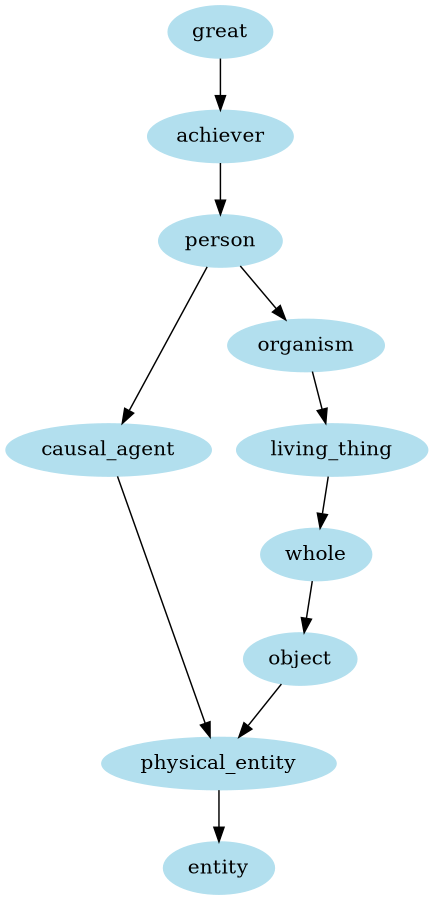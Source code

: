 digraph unix {
	node [color=lightblue2 style=filled]
	size="6,6"
	great -> achiever
	achiever -> person
	person -> causal_agent
	causal_agent -> physical_entity
	physical_entity -> entity
	person -> organism
	organism -> living_thing
	living_thing -> whole
	whole -> object
	object -> physical_entity
}
